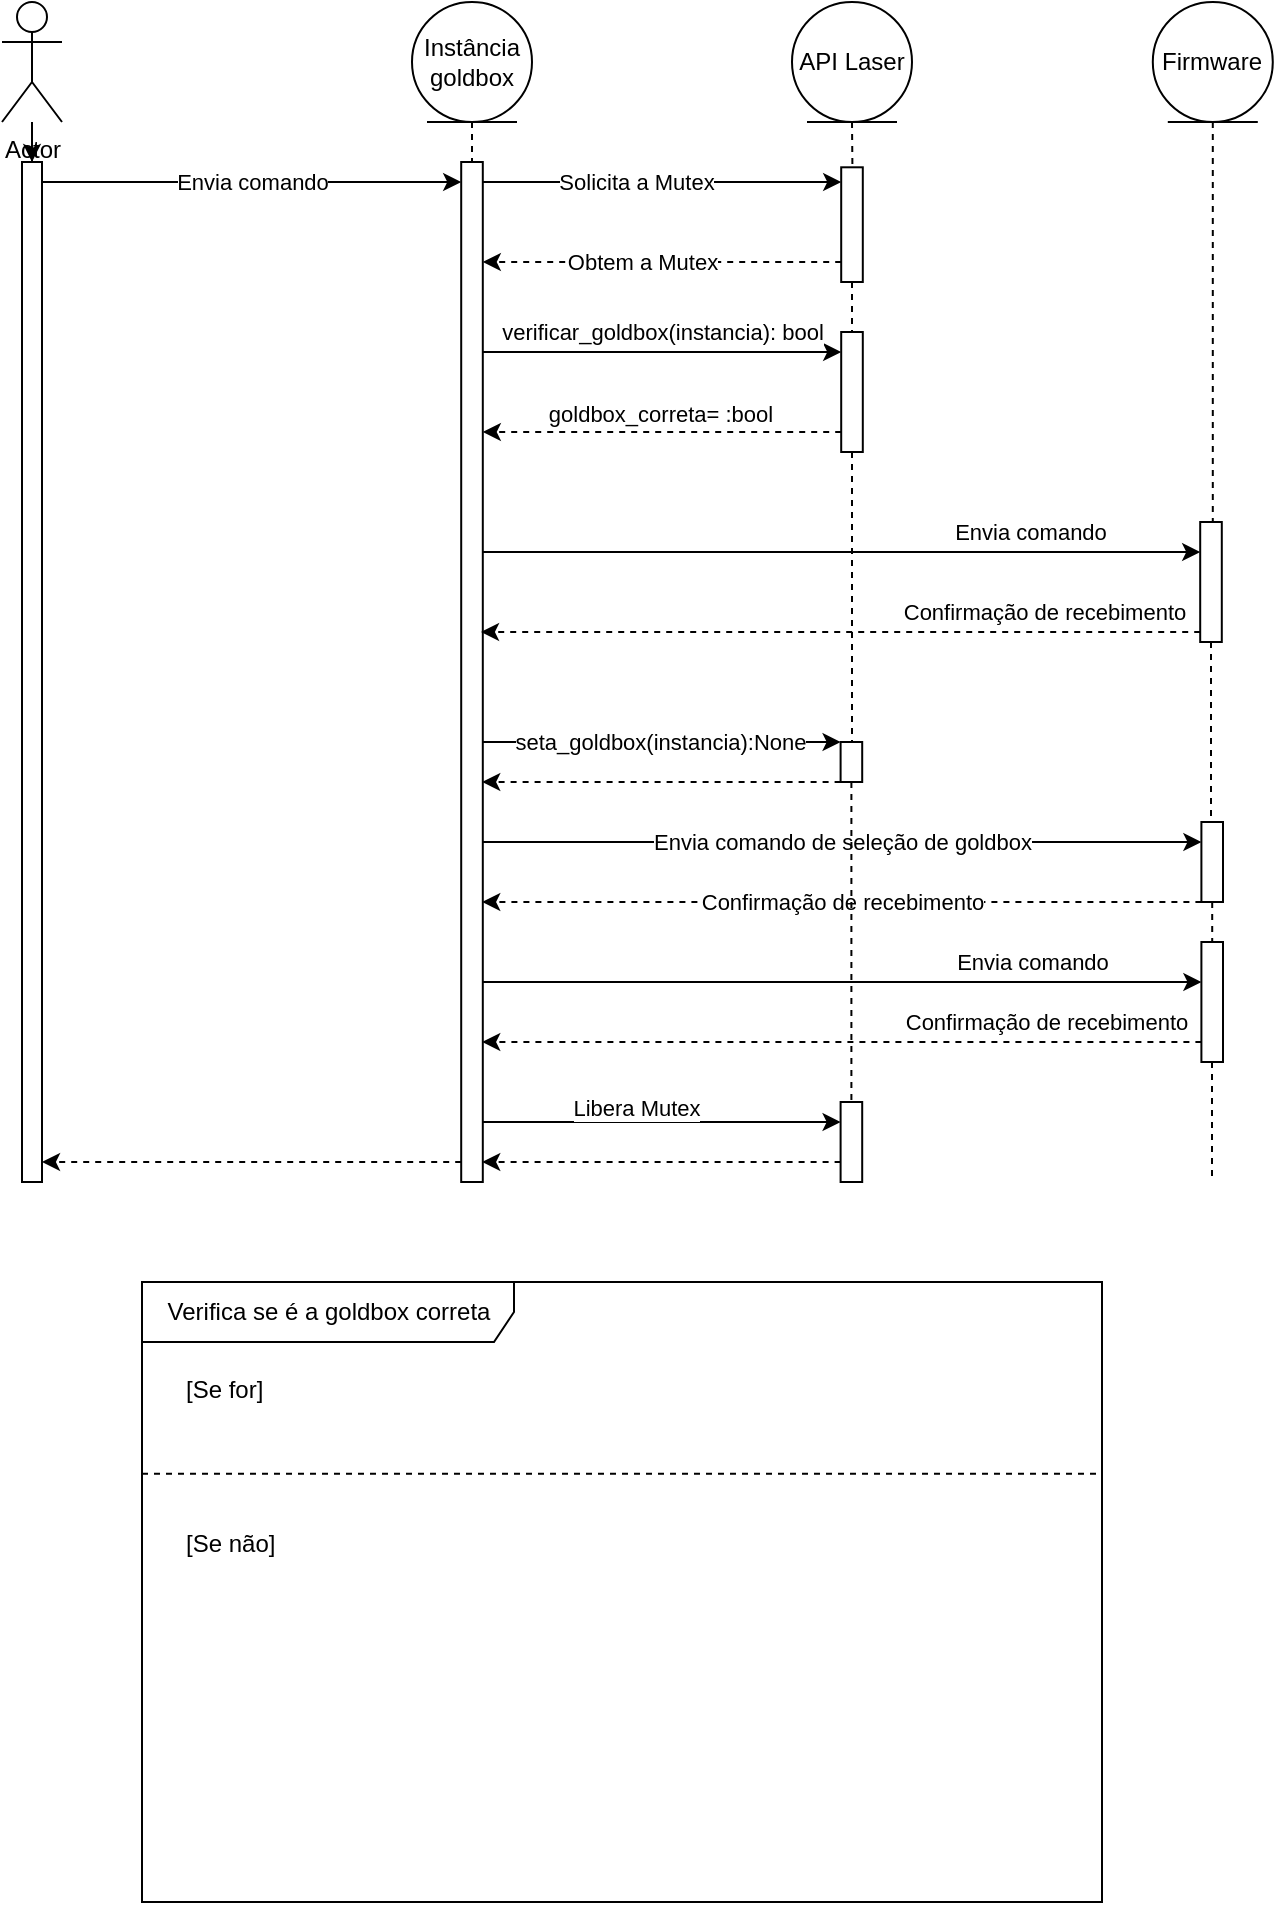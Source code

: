 <mxfile>
    <diagram id="e1xf8jnrH3_m2cHPAWJP" name="Page-1">
        <mxGraphModel dx="818" dy="617" grid="1" gridSize="10" guides="1" tooltips="1" connect="1" arrows="1" fold="1" page="1" pageScale="1" pageWidth="827" pageHeight="1169" math="0" shadow="0">
            <root>
                <mxCell id="0"/>
                <mxCell id="1" parent="0"/>
                <mxCell id="40" value="Envia comando" style="edgeStyle=none;html=1;endArrow=classic;endFill=1;" parent="1" source="11" target="30" edge="1">
                    <mxGeometry relative="1" as="geometry">
                        <Array as="points">
                            <mxPoint x="190" y="510"/>
                        </Array>
                    </mxGeometry>
                </mxCell>
                <mxCell id="11" value="" style="html=1;points=[];perimeter=orthogonalPerimeter;" parent="1" vertex="1">
                    <mxGeometry x="60" y="500" width="10" height="510" as="geometry"/>
                </mxCell>
                <mxCell id="32" value="" style="edgeStyle=none;html=1;dashed=1;endArrow=none;endFill=0;" parent="1" source="12" target="11" edge="1">
                    <mxGeometry relative="1" as="geometry"/>
                </mxCell>
                <mxCell id="98" value="" style="edgeStyle=none;html=1;" edge="1" parent="1" source="12" target="11">
                    <mxGeometry relative="1" as="geometry"/>
                </mxCell>
                <mxCell id="12" value="Actor" style="shape=umlActor;verticalLabelPosition=bottom;verticalAlign=top;html=1;" parent="1" vertex="1">
                    <mxGeometry x="50" y="420" width="30" height="60" as="geometry"/>
                </mxCell>
                <mxCell id="20" value="" style="edgeStyle=none;html=1;endArrow=none;endFill=0;dashed=1;exitX=0.5;exitY=1;exitDx=0;exitDy=0;startArrow=none;" parent="1" source="93" edge="1">
                    <mxGeometry relative="1" as="geometry">
                        <mxPoint x="490" y="370.0" as="sourcePoint"/>
                        <mxPoint x="475" y="1010" as="targetPoint"/>
                    </mxGeometry>
                </mxCell>
                <mxCell id="57" value="" style="edgeStyle=none;html=1;dashed=1;startArrow=none;startFill=0;endArrow=none;endFill=0;" parent="1" source="79" edge="1">
                    <mxGeometry relative="1" as="geometry">
                        <mxPoint x="655" y="1010" as="targetPoint"/>
                    </mxGeometry>
                </mxCell>
                <mxCell id="14" value="Firmware" style="ellipse;shape=umlEntity;whiteSpace=wrap;html=1;" parent="1" vertex="1">
                    <mxGeometry x="625.4" y="420" width="60" height="60" as="geometry"/>
                </mxCell>
                <mxCell id="26" value="API Laser" style="ellipse;shape=umlEntity;whiteSpace=wrap;html=1;" parent="1" vertex="1">
                    <mxGeometry x="445" y="420" width="60" height="60" as="geometry"/>
                </mxCell>
                <mxCell id="34" value="" style="edgeStyle=none;html=1;dashed=1;endArrow=none;endFill=0;" parent="1" source="29" target="30" edge="1">
                    <mxGeometry relative="1" as="geometry"/>
                </mxCell>
                <mxCell id="29" value="Instância goldbox" style="ellipse;shape=umlEntity;whiteSpace=wrap;html=1;" parent="1" vertex="1">
                    <mxGeometry x="255" y="420" width="60" height="60" as="geometry"/>
                </mxCell>
                <mxCell id="42" value="" style="edgeStyle=none;html=1;endArrow=classic;endFill=1;" parent="1" source="30" target="41" edge="1">
                    <mxGeometry relative="1" as="geometry">
                        <Array as="points">
                            <mxPoint x="400" y="510"/>
                        </Array>
                    </mxGeometry>
                </mxCell>
                <mxCell id="44" value="Solicita a Mutex" style="edgeLabel;html=1;align=center;verticalAlign=middle;resizable=0;points=[];" parent="42" vertex="1" connectable="0">
                    <mxGeometry x="-0.145" relative="1" as="geometry">
                        <mxPoint as="offset"/>
                    </mxGeometry>
                </mxCell>
                <mxCell id="48" value="" style="edgeStyle=none;html=1;startArrow=none;startFill=0;endArrow=classic;endFill=1;" parent="1" target="47" edge="1">
                    <mxGeometry relative="1" as="geometry">
                        <Array as="points">
                            <mxPoint x="390" y="595"/>
                        </Array>
                        <mxPoint x="290.4" y="595" as="sourcePoint"/>
                    </mxGeometry>
                </mxCell>
                <mxCell id="50" value="verificar_goldbox(instancia): bool" style="edgeLabel;html=1;align=center;verticalAlign=middle;resizable=0;points=[];" parent="48" vertex="1" connectable="0">
                    <mxGeometry x="-0.145" y="-1" relative="1" as="geometry">
                        <mxPoint x="13" y="-11" as="offset"/>
                    </mxGeometry>
                </mxCell>
                <mxCell id="59" style="edgeStyle=none;html=1;startArrow=none;startFill=0;endArrow=classic;endFill=1;" parent="1" target="60" edge="1">
                    <mxGeometry relative="1" as="geometry">
                        <mxPoint x="349.1" y="695" as="targetPoint"/>
                        <Array as="points">
                            <mxPoint x="459.1" y="695"/>
                        </Array>
                        <mxPoint x="289.5" y="695" as="sourcePoint"/>
                    </mxGeometry>
                </mxCell>
                <mxCell id="62" value="Envia comando" style="edgeLabel;html=1;align=center;verticalAlign=middle;resizable=0;points=[];" parent="59" vertex="1" connectable="0">
                    <mxGeometry x="-0.284" y="-1" relative="1" as="geometry">
                        <mxPoint x="146" y="-11" as="offset"/>
                    </mxGeometry>
                </mxCell>
                <mxCell id="67" value="" style="edgeStyle=none;html=1;startArrow=none;startFill=0;endArrow=classic;endFill=1;" parent="1" target="66" edge="1">
                    <mxGeometry relative="1" as="geometry">
                        <mxPoint x="290.1" y="790" as="sourcePoint"/>
                    </mxGeometry>
                </mxCell>
                <mxCell id="69" value="seta_goldbox(instancia):None" style="edgeLabel;html=1;align=center;verticalAlign=middle;resizable=0;points=[];" parent="67" vertex="1" connectable="0">
                    <mxGeometry x="0.162" y="-1" relative="1" as="geometry">
                        <mxPoint x="-15" y="-1" as="offset"/>
                    </mxGeometry>
                </mxCell>
                <mxCell id="73" value="Envia comando de seleção de goldbox" style="edgeStyle=none;html=1;startArrow=none;startFill=0;endArrow=classic;endFill=1;" parent="1" target="71" edge="1">
                    <mxGeometry x="-0.001" relative="1" as="geometry">
                        <Array as="points">
                            <mxPoint x="549.7" y="840"/>
                        </Array>
                        <mxPoint as="offset"/>
                        <mxPoint x="290.1" y="840" as="sourcePoint"/>
                    </mxGeometry>
                </mxCell>
                <mxCell id="97" style="edgeStyle=none;html=1;dashed=1;" edge="1" parent="1" source="30" target="11">
                    <mxGeometry relative="1" as="geometry">
                        <Array as="points">
                            <mxPoint x="140" y="1000"/>
                        </Array>
                    </mxGeometry>
                </mxCell>
                <mxCell id="30" value="" style="html=1;points=[];perimeter=orthogonalPerimeter;" parent="1" vertex="1">
                    <mxGeometry x="279.6" y="500" width="10.8" height="510" as="geometry"/>
                </mxCell>
                <mxCell id="45" style="edgeStyle=none;html=1;dashed=1;endArrow=classic;endFill=1;" parent="1" source="41" target="30" edge="1">
                    <mxGeometry relative="1" as="geometry">
                        <Array as="points">
                            <mxPoint x="400" y="550"/>
                        </Array>
                    </mxGeometry>
                </mxCell>
                <mxCell id="46" value="Obtem a Mutex" style="edgeLabel;html=1;align=center;verticalAlign=middle;resizable=0;points=[];" parent="45" vertex="1" connectable="0">
                    <mxGeometry x="-0.055" relative="1" as="geometry">
                        <mxPoint x="-15" as="offset"/>
                    </mxGeometry>
                </mxCell>
                <mxCell id="41" value="" style="html=1;points=[];perimeter=orthogonalPerimeter;" parent="1" vertex="1">
                    <mxGeometry x="469.6" y="502.65" width="10.8" height="57.35" as="geometry"/>
                </mxCell>
                <mxCell id="43" value="" style="edgeStyle=none;html=1;endArrow=none;endFill=0;dashed=1;exitX=0.5;exitY=1;exitDx=0;exitDy=0;entryX=0.52;entryY=0.005;entryDx=0;entryDy=0;entryPerimeter=0;" parent="1" source="26" target="41" edge="1">
                    <mxGeometry relative="1" as="geometry">
                        <mxPoint x="475" y="440" as="sourcePoint"/>
                        <mxPoint x="475.2" y="665.408" as="targetPoint"/>
                    </mxGeometry>
                </mxCell>
                <mxCell id="51" value="goldbox_correta= :bool" style="edgeStyle=none;html=1;dashed=1;startArrow=none;startFill=0;endArrow=classic;endFill=1;" parent="1" source="47" edge="1">
                    <mxGeometry x="0.014" y="-9" relative="1" as="geometry">
                        <Array as="points">
                            <mxPoint x="380" y="635"/>
                        </Array>
                        <mxPoint as="offset"/>
                        <mxPoint x="290.4" y="635" as="targetPoint"/>
                    </mxGeometry>
                </mxCell>
                <mxCell id="47" value="" style="html=1;points=[];perimeter=orthogonalPerimeter;" parent="1" vertex="1">
                    <mxGeometry x="469.6" y="585" width="10.8" height="60" as="geometry"/>
                </mxCell>
                <mxCell id="53" value="Verifica se é a goldbox correta" style="shape=umlFrame;tabWidth=110;tabHeight=30;tabPosition=left;html=1;boundedLbl=1;labelInHeader=1;width=186;height=30;" parent="1" vertex="1">
                    <mxGeometry x="120" y="1060" width="480" height="310" as="geometry"/>
                </mxCell>
                <mxCell id="54" value="[Se for]" style="text" parent="53" vertex="1">
                    <mxGeometry width="100" height="20" relative="1" as="geometry">
                        <mxPoint x="20" y="40" as="offset"/>
                    </mxGeometry>
                </mxCell>
                <mxCell id="55" value="[Se não]" style="line;strokeWidth=1;dashed=1;labelPosition=center;verticalLabelPosition=bottom;align=left;verticalAlign=top;spacingLeft=20;spacingTop=15;" parent="53" vertex="1">
                    <mxGeometry y="89.737" width="480" height="12.4" as="geometry"/>
                </mxCell>
                <mxCell id="49" value="" style="edgeStyle=none;html=1;endArrow=none;endFill=0;dashed=1;exitX=0.5;exitY=1;exitDx=0;exitDy=0;startArrow=none;" parent="1" source="41" target="47" edge="1">
                    <mxGeometry relative="1" as="geometry">
                        <mxPoint x="475" y="560" as="sourcePoint"/>
                        <mxPoint x="475" y="860" as="targetPoint"/>
                    </mxGeometry>
                </mxCell>
                <mxCell id="63" style="edgeStyle=none;html=1;dashed=1;startArrow=none;startFill=0;endArrow=classic;endFill=1;" parent="1" source="60" edge="1">
                    <mxGeometry relative="1" as="geometry">
                        <Array as="points">
                            <mxPoint x="469.1" y="735"/>
                        </Array>
                        <mxPoint x="289.5" y="735" as="targetPoint"/>
                    </mxGeometry>
                </mxCell>
                <mxCell id="64" value="Confirmação de recebimento" style="edgeLabel;html=1;align=center;verticalAlign=middle;resizable=0;points=[];" parent="63" vertex="1" connectable="0">
                    <mxGeometry x="-0.588" y="2" relative="1" as="geometry">
                        <mxPoint x="-4" y="-12" as="offset"/>
                    </mxGeometry>
                </mxCell>
                <mxCell id="60" value="" style="html=1;points=[];perimeter=orthogonalPerimeter;" parent="1" vertex="1">
                    <mxGeometry x="649.1" y="680" width="10.8" height="60" as="geometry"/>
                </mxCell>
                <mxCell id="61" value="" style="edgeStyle=none;html=1;dashed=1;startArrow=none;startFill=0;endArrow=none;endFill=0;exitX=0.5;exitY=1;exitDx=0;exitDy=0;" parent="1" source="14" target="60" edge="1">
                    <mxGeometry relative="1" as="geometry">
                        <mxPoint x="655" y="440" as="sourcePoint"/>
                        <mxPoint x="655.4" y="890" as="targetPoint"/>
                    </mxGeometry>
                </mxCell>
                <mxCell id="70" style="edgeStyle=none;html=1;dashed=1;startArrow=none;startFill=0;endArrow=classic;endFill=1;" parent="1" source="66" edge="1">
                    <mxGeometry relative="1" as="geometry">
                        <Array as="points">
                            <mxPoint x="379.7" y="810"/>
                        </Array>
                        <mxPoint x="290.1" y="810" as="targetPoint"/>
                    </mxGeometry>
                </mxCell>
                <mxCell id="66" value="" style="html=1;points=[];perimeter=orthogonalPerimeter;" parent="1" vertex="1">
                    <mxGeometry x="469.3" y="790" width="10.8" height="20" as="geometry"/>
                </mxCell>
                <mxCell id="68" value="" style="edgeStyle=none;html=1;endArrow=none;endFill=0;dashed=1;exitX=0.5;exitY=1;exitDx=0;exitDy=0;startArrow=none;" parent="1" source="47" target="66" edge="1">
                    <mxGeometry relative="1" as="geometry">
                        <mxPoint x="475" y="680" as="sourcePoint"/>
                        <mxPoint x="475" y="1000" as="targetPoint"/>
                    </mxGeometry>
                </mxCell>
                <mxCell id="74" value="Confirmação de recebimento" style="edgeStyle=none;html=1;dashed=1;startArrow=none;startFill=0;endArrow=classic;endFill=1;" parent="1" source="71" edge="1">
                    <mxGeometry x="0.001" relative="1" as="geometry">
                        <Array as="points">
                            <mxPoint x="469.7" y="870"/>
                        </Array>
                        <mxPoint as="offset"/>
                        <mxPoint x="290.1" y="870" as="targetPoint"/>
                    </mxGeometry>
                </mxCell>
                <mxCell id="71" value="" style="html=1;points=[];perimeter=orthogonalPerimeter;" parent="1" vertex="1">
                    <mxGeometry x="649.7" y="830" width="10.8" height="40" as="geometry"/>
                </mxCell>
                <mxCell id="72" value="" style="edgeStyle=none;html=1;dashed=1;startArrow=none;startFill=0;endArrow=none;endFill=0;" parent="1" source="60" target="71" edge="1">
                    <mxGeometry relative="1" as="geometry">
                        <mxPoint x="655.1" y="815" as="sourcePoint"/>
                        <mxPoint x="655.1" y="920" as="targetPoint"/>
                    </mxGeometry>
                </mxCell>
                <mxCell id="75" style="edgeStyle=none;html=1;startArrow=none;startFill=0;endArrow=classic;endFill=1;" parent="1" target="79" edge="1">
                    <mxGeometry relative="1" as="geometry">
                        <mxPoint x="349.7" y="905" as="targetPoint"/>
                        <mxPoint x="290.1" y="910" as="sourcePoint"/>
                        <Array as="points">
                            <mxPoint x="459.7" y="910"/>
                        </Array>
                    </mxGeometry>
                </mxCell>
                <mxCell id="76" value="Envia comando" style="edgeLabel;html=1;align=center;verticalAlign=middle;resizable=0;points=[];" parent="75" vertex="1" connectable="0">
                    <mxGeometry x="-0.284" y="-1" relative="1" as="geometry">
                        <mxPoint x="146" y="-11" as="offset"/>
                    </mxGeometry>
                </mxCell>
                <mxCell id="77" style="edgeStyle=none;html=1;dashed=1;startArrow=none;startFill=0;endArrow=classic;endFill=1;" parent="1" source="79" edge="1">
                    <mxGeometry relative="1" as="geometry">
                        <mxPoint x="290.1" y="940" as="targetPoint"/>
                        <Array as="points">
                            <mxPoint x="479.7" y="940"/>
                        </Array>
                    </mxGeometry>
                </mxCell>
                <mxCell id="78" value="Confirmação de recebimento" style="edgeLabel;html=1;align=center;verticalAlign=middle;resizable=0;points=[];" parent="77" vertex="1" connectable="0">
                    <mxGeometry x="-0.588" y="2" relative="1" as="geometry">
                        <mxPoint x="-4" y="-12" as="offset"/>
                    </mxGeometry>
                </mxCell>
                <mxCell id="79" value="" style="html=1;points=[];perimeter=orthogonalPerimeter;" parent="1" vertex="1">
                    <mxGeometry x="649.7" y="890" width="10.8" height="60" as="geometry"/>
                </mxCell>
                <mxCell id="80" value="" style="edgeStyle=none;html=1;dashed=1;startArrow=none;startFill=0;endArrow=none;endFill=0;" parent="1" source="71" target="79" edge="1">
                    <mxGeometry relative="1" as="geometry">
                        <mxPoint x="654.7" y="870" as="sourcePoint"/>
                        <mxPoint x="654.7" y="990" as="targetPoint"/>
                    </mxGeometry>
                </mxCell>
                <mxCell id="89" value="" style="edgeStyle=none;html=1;endArrow=classic;endFill=1;" edge="1" parent="1">
                    <mxGeometry relative="1" as="geometry">
                        <Array as="points">
                            <mxPoint x="399.7" y="980"/>
                        </Array>
                        <mxPoint x="290.1" y="980.0" as="sourcePoint"/>
                        <mxPoint x="469.3" y="980.0" as="targetPoint"/>
                    </mxGeometry>
                </mxCell>
                <mxCell id="90" value="Libera Mutex" style="edgeLabel;html=1;align=center;verticalAlign=middle;resizable=0;points=[];" vertex="1" connectable="0" parent="89">
                    <mxGeometry x="-0.145" relative="1" as="geometry">
                        <mxPoint y="-7" as="offset"/>
                    </mxGeometry>
                </mxCell>
                <mxCell id="91" style="edgeStyle=none;html=1;dashed=1;endArrow=classic;endFill=1;" edge="1" parent="1" source="93">
                    <mxGeometry relative="1" as="geometry">
                        <Array as="points">
                            <mxPoint x="399.7" y="1000"/>
                        </Array>
                        <mxPoint x="290.1" y="1000" as="targetPoint"/>
                    </mxGeometry>
                </mxCell>
                <mxCell id="93" value="" style="html=1;points=[];perimeter=orthogonalPerimeter;" vertex="1" parent="1">
                    <mxGeometry x="469.3" y="970" width="10.8" height="40" as="geometry"/>
                </mxCell>
                <mxCell id="94" value="" style="edgeStyle=none;html=1;endArrow=none;endFill=0;dashed=1;exitX=0.5;exitY=1;exitDx=0;exitDy=0;startArrow=none;" edge="1" parent="1" source="66" target="93">
                    <mxGeometry relative="1" as="geometry">
                        <mxPoint x="474.7" y="810" as="sourcePoint"/>
                        <mxPoint x="474.7" y="1040" as="targetPoint"/>
                    </mxGeometry>
                </mxCell>
            </root>
        </mxGraphModel>
    </diagram>
</mxfile>